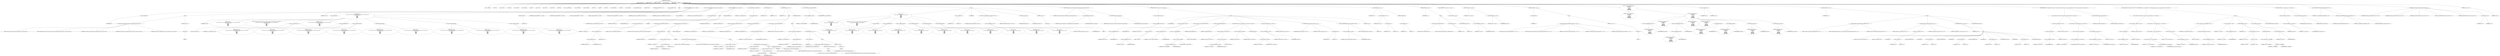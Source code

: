 digraph hostapd_notif_assoc {  
"1000123" [label = "(METHOD,hostapd_notif_assoc)" ]
"1000124" [label = "(PARAM,hostapd_data *hapd)" ]
"1000125" [label = "(PARAM,const u8 *addr)" ]
"1000126" [label = "(PARAM,const u8 *req_ies)" ]
"1000127" [label = "(PARAM,size_t req_ies_len)" ]
"1000128" [label = "(PARAM,int reassoc)" ]
"1000129" [label = "(BLOCK,,)" ]
"1000130" [label = "(LOCAL,v7: unsigned int)" ]
"1000131" [label = "(LOCAL,v11: int)" ]
"1000132" [label = "(LOCAL,v12: const u8 *)" ]
"1000133" [label = "(LOCAL,v13: size_t)" ]
"1000134" [label = "(LOCAL,v14: sta_info *)" ]
"1000135" [label = "(LOCAL,v15: sta_info *)" ]
"1000136" [label = "(LOCAL,v16: int)" ]
"1000137" [label = "(LOCAL,v17: __int64)" ]
"1000138" [label = "(LOCAL,v18: __int64)" ]
"1000139" [label = "(LOCAL,v19: __int64)" ]
"1000140" [label = "(LOCAL,v20: bool)" ]
"1000141" [label = "(LOCAL,v21: wpa_state_machine *)" ]
"1000142" [label = "(LOCAL,v22: unsigned int)" ]
"1000143" [label = "(LOCAL,v23: unsigned int)" ]
"1000144" [label = "(LOCAL,v24: u8 *)" ]
"1000145" [label = "(LOCAL,v26: int)" ]
"1000146" [label = "(LOCAL,v27: u32)" ]
"1000147" [label = "(LOCAL,v28: unsigned int)" ]
"1000148" [label = "(LOCAL,v29: int)" ]
"1000149" [label = "(LOCAL,v30: wpa_event)" ]
"1000150" [label = "(LOCAL,elems: ieee802_11_elems)" ]
"1000151" [label = "(LOCAL,buf: u8 [ 1064 ])" ]
"1000152" [label = "(CONTROL_STRUCTURE,if ( !addr ),if ( !addr ))" ]
"1000153" [label = "(<operator>.logicalNot,!addr)" ]
"1000154" [label = "(IDENTIFIER,addr,!addr)" ]
"1000155" [label = "(BLOCK,,)" ]
"1000156" [label = "(wpa_printf,wpa_printf(2, \"hostapd_notif_assoc: Skip event with no address\", req_ies, req_ies_len, reassoc))" ]
"1000157" [label = "(LITERAL,2,wpa_printf(2, \"hostapd_notif_assoc: Skip event with no address\", req_ies, req_ies_len, reassoc))" ]
"1000158" [label = "(LITERAL,\"hostapd_notif_assoc: Skip event with no address\",wpa_printf(2, \"hostapd_notif_assoc: Skip event with no address\", req_ies, req_ies_len, reassoc))" ]
"1000159" [label = "(IDENTIFIER,req_ies,wpa_printf(2, \"hostapd_notif_assoc: Skip event with no address\", req_ies, req_ies_len, reassoc))" ]
"1000160" [label = "(IDENTIFIER,req_ies_len,wpa_printf(2, \"hostapd_notif_assoc: Skip event with no address\", req_ies, req_ies_len, reassoc))" ]
"1000161" [label = "(IDENTIFIER,reassoc,wpa_printf(2, \"hostapd_notif_assoc: Skip event with no address\", req_ies, req_ies_len, reassoc))" ]
"1000162" [label = "(RETURN,return -1;,return -1;)" ]
"1000163" [label = "(<operator>.minus,-1)" ]
"1000164" [label = "(LITERAL,1,-1)" ]
"1000165" [label = "(<operator>.assignment,v7 = *addr)" ]
"1000166" [label = "(IDENTIFIER,v7,v7 = *addr)" ]
"1000167" [label = "(<operator>.indirection,*addr)" ]
"1000168" [label = "(IDENTIFIER,addr,v7 = *addr)" ]
"1000169" [label = "(BLOCK,,)" ]
"1000170" [label = "(wpa_printf,wpa_printf(\n      2,\n      \"%s: Invalid SA=%02x:%02x:%02x:%02x:%02x:%02x in received indication - ignore this indication silently\",\n      (const char *)_func___14732,\n      v7,\n      addr[1],\n      addr[2],\n      addr[3],\n      addr[4],\n      addr[5]))" ]
"1000171" [label = "(LITERAL,2,wpa_printf(\n      2,\n      \"%s: Invalid SA=%02x:%02x:%02x:%02x:%02x:%02x in received indication - ignore this indication silently\",\n      (const char *)_func___14732,\n      v7,\n      addr[1],\n      addr[2],\n      addr[3],\n      addr[4],\n      addr[5]))" ]
"1000172" [label = "(LITERAL,\"%s: Invalid SA=%02x:%02x:%02x:%02x:%02x:%02x in received indication - ignore this indication silently\",wpa_printf(\n      2,\n      \"%s: Invalid SA=%02x:%02x:%02x:%02x:%02x:%02x in received indication - ignore this indication silently\",\n      (const char *)_func___14732,\n      v7,\n      addr[1],\n      addr[2],\n      addr[3],\n      addr[4],\n      addr[5]))" ]
"1000173" [label = "(<operator>.cast,(const char *)_func___14732)" ]
"1000174" [label = "(UNKNOWN,const char *,const char *)" ]
"1000175" [label = "(IDENTIFIER,_func___14732,(const char *)_func___14732)" ]
"1000176" [label = "(IDENTIFIER,v7,wpa_printf(\n      2,\n      \"%s: Invalid SA=%02x:%02x:%02x:%02x:%02x:%02x in received indication - ignore this indication silently\",\n      (const char *)_func___14732,\n      v7,\n      addr[1],\n      addr[2],\n      addr[3],\n      addr[4],\n      addr[5]))" ]
"1000177" [label = "(<operator>.indirectIndexAccess,addr[1])" ]
"1000178" [label = "(IDENTIFIER,addr,wpa_printf(\n      2,\n      \"%s: Invalid SA=%02x:%02x:%02x:%02x:%02x:%02x in received indication - ignore this indication silently\",\n      (const char *)_func___14732,\n      v7,\n      addr[1],\n      addr[2],\n      addr[3],\n      addr[4],\n      addr[5]))" ]
"1000179" [label = "(LITERAL,1,wpa_printf(\n      2,\n      \"%s: Invalid SA=%02x:%02x:%02x:%02x:%02x:%02x in received indication - ignore this indication silently\",\n      (const char *)_func___14732,\n      v7,\n      addr[1],\n      addr[2],\n      addr[3],\n      addr[4],\n      addr[5]))" ]
"1000180" [label = "(<operator>.indirectIndexAccess,addr[2])" ]
"1000181" [label = "(IDENTIFIER,addr,wpa_printf(\n      2,\n      \"%s: Invalid SA=%02x:%02x:%02x:%02x:%02x:%02x in received indication - ignore this indication silently\",\n      (const char *)_func___14732,\n      v7,\n      addr[1],\n      addr[2],\n      addr[3],\n      addr[4],\n      addr[5]))" ]
"1000182" [label = "(LITERAL,2,wpa_printf(\n      2,\n      \"%s: Invalid SA=%02x:%02x:%02x:%02x:%02x:%02x in received indication - ignore this indication silently\",\n      (const char *)_func___14732,\n      v7,\n      addr[1],\n      addr[2],\n      addr[3],\n      addr[4],\n      addr[5]))" ]
"1000183" [label = "(<operator>.indirectIndexAccess,addr[3])" ]
"1000184" [label = "(IDENTIFIER,addr,wpa_printf(\n      2,\n      \"%s: Invalid SA=%02x:%02x:%02x:%02x:%02x:%02x in received indication - ignore this indication silently\",\n      (const char *)_func___14732,\n      v7,\n      addr[1],\n      addr[2],\n      addr[3],\n      addr[4],\n      addr[5]))" ]
"1000185" [label = "(LITERAL,3,wpa_printf(\n      2,\n      \"%s: Invalid SA=%02x:%02x:%02x:%02x:%02x:%02x in received indication - ignore this indication silently\",\n      (const char *)_func___14732,\n      v7,\n      addr[1],\n      addr[2],\n      addr[3],\n      addr[4],\n      addr[5]))" ]
"1000186" [label = "(<operator>.indirectIndexAccess,addr[4])" ]
"1000187" [label = "(IDENTIFIER,addr,wpa_printf(\n      2,\n      \"%s: Invalid SA=%02x:%02x:%02x:%02x:%02x:%02x in received indication - ignore this indication silently\",\n      (const char *)_func___14732,\n      v7,\n      addr[1],\n      addr[2],\n      addr[3],\n      addr[4],\n      addr[5]))" ]
"1000188" [label = "(LITERAL,4,wpa_printf(\n      2,\n      \"%s: Invalid SA=%02x:%02x:%02x:%02x:%02x:%02x in received indication - ignore this indication silently\",\n      (const char *)_func___14732,\n      v7,\n      addr[1],\n      addr[2],\n      addr[3],\n      addr[4],\n      addr[5]))" ]
"1000189" [label = "(<operator>.indirectIndexAccess,addr[5])" ]
"1000190" [label = "(IDENTIFIER,addr,wpa_printf(\n      2,\n      \"%s: Invalid SA=%02x:%02x:%02x:%02x:%02x:%02x in received indication - ignore this indication silently\",\n      (const char *)_func___14732,\n      v7,\n      addr[1],\n      addr[2],\n      addr[3],\n      addr[4],\n      addr[5]))" ]
"1000191" [label = "(LITERAL,5,wpa_printf(\n      2,\n      \"%s: Invalid SA=%02x:%02x:%02x:%02x:%02x:%02x in received indication - ignore this indication silently\",\n      (const char *)_func___14732,\n      v7,\n      addr[1],\n      addr[2],\n      addr[3],\n      addr[4],\n      addr[5]))" ]
"1000192" [label = "(RETURN,return 0;,return 0;)" ]
"1000193" [label = "(LITERAL,0,return 0;)" ]
"1000194" [label = "(hostapd_logger,hostapd_logger(hapd, addr, 1u, 2, \"associated\"))" ]
"1000195" [label = "(IDENTIFIER,hapd,hostapd_logger(hapd, addr, 1u, 2, \"associated\"))" ]
"1000196" [label = "(IDENTIFIER,addr,hostapd_logger(hapd, addr, 1u, 2, \"associated\"))" ]
"1000197" [label = "(LITERAL,1u,hostapd_logger(hapd, addr, 1u, 2, \"associated\"))" ]
"1000198" [label = "(LITERAL,2,hostapd_logger(hapd, addr, 1u, 2, \"associated\"))" ]
"1000199" [label = "(LITERAL,\"associated\",hostapd_logger(hapd, addr, 1u, 2, \"associated\"))" ]
"1000200" [label = "(ieee802_11_parse_elems,ieee802_11_parse_elems(req_ies, req_ies_len, &elems, 0))" ]
"1000201" [label = "(IDENTIFIER,req_ies,ieee802_11_parse_elems(req_ies, req_ies_len, &elems, 0))" ]
"1000202" [label = "(IDENTIFIER,req_ies_len,ieee802_11_parse_elems(req_ies, req_ies_len, &elems, 0))" ]
"1000203" [label = "(<operator>.addressOf,&elems)" ]
"1000204" [label = "(IDENTIFIER,elems,ieee802_11_parse_elems(req_ies, req_ies_len, &elems, 0))" ]
"1000205" [label = "(LITERAL,0,ieee802_11_parse_elems(req_ies, req_ies_len, &elems, 0))" ]
"1000206" [label = "(CONTROL_STRUCTURE,if ( elems.wps_ie ),if ( elems.wps_ie ))" ]
"1000207" [label = "(<operator>.fieldAccess,elems.wps_ie)" ]
"1000208" [label = "(IDENTIFIER,elems,if ( elems.wps_ie ))" ]
"1000209" [label = "(FIELD_IDENTIFIER,wps_ie,wps_ie)" ]
"1000210" [label = "(BLOCK,,)" ]
"1000211" [label = "(<operator>.assignment,v12 = elems.wps_ie - 2)" ]
"1000212" [label = "(IDENTIFIER,v12,v12 = elems.wps_ie - 2)" ]
"1000213" [label = "(<operator>.subtraction,elems.wps_ie - 2)" ]
"1000214" [label = "(<operator>.fieldAccess,elems.wps_ie)" ]
"1000215" [label = "(IDENTIFIER,elems,elems.wps_ie - 2)" ]
"1000216" [label = "(FIELD_IDENTIFIER,wps_ie,wps_ie)" ]
"1000217" [label = "(LITERAL,2,elems.wps_ie - 2)" ]
"1000218" [label = "(IDENTIFIER,L,)" ]
"1000219" [label = "(wpa_printf,wpa_printf(2, \"STA included WPS IE in (Re)AssocReq\"))" ]
"1000220" [label = "(LITERAL,2,wpa_printf(2, \"STA included WPS IE in (Re)AssocReq\"))" ]
"1000221" [label = "(LITERAL,\"STA included WPS IE in (Re)AssocReq\",wpa_printf(2, \"STA included WPS IE in (Re)AssocReq\"))" ]
"1000222" [label = "(CONTROL_STRUCTURE,else,else)" ]
"1000223" [label = "(CONTROL_STRUCTURE,if ( elems.rsn_ie ),if ( elems.rsn_ie ))" ]
"1000224" [label = "(<operator>.fieldAccess,elems.rsn_ie)" ]
"1000225" [label = "(IDENTIFIER,elems,if ( elems.rsn_ie ))" ]
"1000226" [label = "(FIELD_IDENTIFIER,rsn_ie,rsn_ie)" ]
"1000227" [label = "(BLOCK,,)" ]
"1000228" [label = "(<operator>.assignment,v12 = elems.rsn_ie - 2)" ]
"1000229" [label = "(IDENTIFIER,v12,v12 = elems.rsn_ie - 2)" ]
"1000230" [label = "(<operator>.subtraction,elems.rsn_ie - 2)" ]
"1000231" [label = "(<operator>.fieldAccess,elems.rsn_ie)" ]
"1000232" [label = "(IDENTIFIER,elems,elems.rsn_ie - 2)" ]
"1000233" [label = "(FIELD_IDENTIFIER,rsn_ie,rsn_ie)" ]
"1000234" [label = "(LITERAL,2,elems.rsn_ie - 2)" ]
"1000235" [label = "(IDENTIFIER,L,)" ]
"1000236" [label = "(wpa_printf,wpa_printf(2, \"STA included RSN IE in (Re)AssocReq\"))" ]
"1000237" [label = "(LITERAL,2,wpa_printf(2, \"STA included RSN IE in (Re)AssocReq\"))" ]
"1000238" [label = "(LITERAL,\"STA included RSN IE in (Re)AssocReq\",wpa_printf(2, \"STA included RSN IE in (Re)AssocReq\"))" ]
"1000239" [label = "(CONTROL_STRUCTURE,else,else)" ]
"1000240" [label = "(BLOCK,,)" ]
"1000241" [label = "(<operator>.assignment,v12 = elems.wpa_ie)" ]
"1000242" [label = "(IDENTIFIER,v12,v12 = elems.wpa_ie)" ]
"1000243" [label = "(<operator>.fieldAccess,elems.wpa_ie)" ]
"1000244" [label = "(IDENTIFIER,elems,v12 = elems.wpa_ie)" ]
"1000245" [label = "(FIELD_IDENTIFIER,wpa_ie,wpa_ie)" ]
"1000246" [label = "(CONTROL_STRUCTURE,if ( elems.wpa_ie ),if ( elems.wpa_ie ))" ]
"1000247" [label = "(<operator>.fieldAccess,elems.wpa_ie)" ]
"1000248" [label = "(IDENTIFIER,elems,if ( elems.wpa_ie ))" ]
"1000249" [label = "(FIELD_IDENTIFIER,wpa_ie,wpa_ie)" ]
"1000250" [label = "(BLOCK,,)" ]
"1000251" [label = "(<operator>.assignment,v12 = elems.wpa_ie - 2)" ]
"1000252" [label = "(IDENTIFIER,v12,v12 = elems.wpa_ie - 2)" ]
"1000253" [label = "(<operator>.subtraction,elems.wpa_ie - 2)" ]
"1000254" [label = "(<operator>.fieldAccess,elems.wpa_ie)" ]
"1000255" [label = "(IDENTIFIER,elems,elems.wpa_ie - 2)" ]
"1000256" [label = "(FIELD_IDENTIFIER,wpa_ie,wpa_ie)" ]
"1000257" [label = "(LITERAL,2,elems.wpa_ie - 2)" ]
"1000258" [label = "(IDENTIFIER,L,)" ]
"1000259" [label = "(wpa_printf,wpa_printf(2, \"STA included WPA IE in (Re)AssocReq\"))" ]
"1000260" [label = "(LITERAL,2,wpa_printf(2, \"STA included WPA IE in (Re)AssocReq\"))" ]
"1000261" [label = "(LITERAL,\"STA included WPA IE in (Re)AssocReq\",wpa_printf(2, \"STA included WPA IE in (Re)AssocReq\"))" ]
"1000262" [label = "(CONTROL_STRUCTURE,else,else)" ]
"1000263" [label = "(BLOCK,,)" ]
"1000264" [label = "(IDENTIFIER,L,)" ]
"1000265" [label = "(wpa_printf,wpa_printf(2, \"STA did not include WPS/RSN/WPA IE in (Re)AssocReq\"))" ]
"1000266" [label = "(LITERAL,2,wpa_printf(2, \"STA did not include WPS/RSN/WPA IE in (Re)AssocReq\"))" ]
"1000267" [label = "(LITERAL,\"STA did not include WPS/RSN/WPA IE in (Re)AssocReq\",wpa_printf(2, \"STA did not include WPS/RSN/WPA IE in (Re)AssocReq\"))" ]
"1000268" [label = "(<operator>.assignment,v14 = ap_get_sta(hapd, addr))" ]
"1000269" [label = "(IDENTIFIER,v14,v14 = ap_get_sta(hapd, addr))" ]
"1000270" [label = "(ap_get_sta,ap_get_sta(hapd, addr))" ]
"1000271" [label = "(IDENTIFIER,hapd,ap_get_sta(hapd, addr))" ]
"1000272" [label = "(IDENTIFIER,addr,ap_get_sta(hapd, addr))" ]
"1000273" [label = "(<operator>.assignment,v15 = v14)" ]
"1000274" [label = "(IDENTIFIER,v15,v15 = v14)" ]
"1000275" [label = "(IDENTIFIER,v14,v15 = v14)" ]
"1000276" [label = "(CONTROL_STRUCTURE,if ( v14 ),if ( v14 ))" ]
"1000277" [label = "(IDENTIFIER,v14,if ( v14 ))" ]
"1000278" [label = "(BLOCK,,)" ]
"1000279" [label = "(ap_sta_no_session_timeout,ap_sta_no_session_timeout(hapd, v14))" ]
"1000280" [label = "(IDENTIFIER,hapd,ap_sta_no_session_timeout(hapd, v14))" ]
"1000281" [label = "(IDENTIFIER,v14,ap_sta_no_session_timeout(hapd, v14))" ]
"1000282" [label = "(accounting_sta_stop,accounting_sta_stop(hapd, v15))" ]
"1000283" [label = "(IDENTIFIER,hapd,accounting_sta_stop(hapd, v15))" ]
"1000284" [label = "(IDENTIFIER,v15,accounting_sta_stop(hapd, v15))" ]
"1000285" [label = "(<operator>.assignment,v15->timeout_next = STA_NULLFUNC)" ]
"1000286" [label = "(<operator>.indirectFieldAccess,v15->timeout_next)" ]
"1000287" [label = "(IDENTIFIER,v15,v15->timeout_next = STA_NULLFUNC)" ]
"1000288" [label = "(FIELD_IDENTIFIER,timeout_next,timeout_next)" ]
"1000289" [label = "(IDENTIFIER,STA_NULLFUNC,v15->timeout_next = STA_NULLFUNC)" ]
"1000290" [label = "(CONTROL_STRUCTURE,else,else)" ]
"1000291" [label = "(BLOCK,,)" ]
"1000292" [label = "(<operator>.assignment,v15 = ap_sta_add(hapd, addr))" ]
"1000293" [label = "(IDENTIFIER,v15,v15 = ap_sta_add(hapd, addr))" ]
"1000294" [label = "(ap_sta_add,ap_sta_add(hapd, addr))" ]
"1000295" [label = "(IDENTIFIER,hapd,ap_sta_add(hapd, addr))" ]
"1000296" [label = "(IDENTIFIER,addr,ap_sta_add(hapd, addr))" ]
"1000297" [label = "(CONTROL_STRUCTURE,if ( !v15 ),if ( !v15 ))" ]
"1000298" [label = "(<operator>.logicalNot,!v15)" ]
"1000299" [label = "(IDENTIFIER,v15,!v15)" ]
"1000300" [label = "(BLOCK,,)" ]
"1000301" [label = "(hostapd_drv_sta_disassoc,hostapd_drv_sta_disassoc(hapd, addr, 5))" ]
"1000302" [label = "(IDENTIFIER,hapd,hostapd_drv_sta_disassoc(hapd, addr, 5))" ]
"1000303" [label = "(IDENTIFIER,addr,hostapd_drv_sta_disassoc(hapd, addr, 5))" ]
"1000304" [label = "(LITERAL,5,hostapd_drv_sta_disassoc(hapd, addr, 5))" ]
"1000305" [label = "(RETURN,return -1;,return -1;)" ]
"1000306" [label = "(<operator>.minus,-1)" ]
"1000307" [label = "(LITERAL,1,-1)" ]
"1000308" [label = "(<operators>.assignmentAnd,v15->flags &= 0xFFFECFFF)" ]
"1000309" [label = "(<operator>.indirectFieldAccess,v15->flags)" ]
"1000310" [label = "(IDENTIFIER,v15,v15->flags &= 0xFFFECFFF)" ]
"1000311" [label = "(FIELD_IDENTIFIER,flags,flags)" ]
"1000312" [label = "(LITERAL,0xFFFECFFF,v15->flags &= 0xFFFECFFF)" ]
"1000313" [label = "(BLOCK,,)" ]
"1000314" [label = "(wpa_printf,wpa_printf(\n      3,\n      \"STA %02x:%02x:%02x:%02x:%02x:%02x not allowed to connect\",\n      *addr,\n      addr[1],\n      addr[2],\n      addr[3],\n      addr[4],\n      addr[5]))" ]
"1000315" [label = "(LITERAL,3,wpa_printf(\n      3,\n      \"STA %02x:%02x:%02x:%02x:%02x:%02x not allowed to connect\",\n      *addr,\n      addr[1],\n      addr[2],\n      addr[3],\n      addr[4],\n      addr[5]))" ]
"1000316" [label = "(LITERAL,\"STA %02x:%02x:%02x:%02x:%02x:%02x not allowed to connect\",wpa_printf(\n      3,\n      \"STA %02x:%02x:%02x:%02x:%02x:%02x not allowed to connect\",\n      *addr,\n      addr[1],\n      addr[2],\n      addr[3],\n      addr[4],\n      addr[5]))" ]
"1000317" [label = "(<operator>.indirection,*addr)" ]
"1000318" [label = "(IDENTIFIER,addr,wpa_printf(\n      3,\n      \"STA %02x:%02x:%02x:%02x:%02x:%02x not allowed to connect\",\n      *addr,\n      addr[1],\n      addr[2],\n      addr[3],\n      addr[4],\n      addr[5]))" ]
"1000319" [label = "(<operator>.indirectIndexAccess,addr[1])" ]
"1000320" [label = "(IDENTIFIER,addr,wpa_printf(\n      3,\n      \"STA %02x:%02x:%02x:%02x:%02x:%02x not allowed to connect\",\n      *addr,\n      addr[1],\n      addr[2],\n      addr[3],\n      addr[4],\n      addr[5]))" ]
"1000321" [label = "(LITERAL,1,wpa_printf(\n      3,\n      \"STA %02x:%02x:%02x:%02x:%02x:%02x not allowed to connect\",\n      *addr,\n      addr[1],\n      addr[2],\n      addr[3],\n      addr[4],\n      addr[5]))" ]
"1000322" [label = "(<operator>.indirectIndexAccess,addr[2])" ]
"1000323" [label = "(IDENTIFIER,addr,wpa_printf(\n      3,\n      \"STA %02x:%02x:%02x:%02x:%02x:%02x not allowed to connect\",\n      *addr,\n      addr[1],\n      addr[2],\n      addr[3],\n      addr[4],\n      addr[5]))" ]
"1000324" [label = "(LITERAL,2,wpa_printf(\n      3,\n      \"STA %02x:%02x:%02x:%02x:%02x:%02x not allowed to connect\",\n      *addr,\n      addr[1],\n      addr[2],\n      addr[3],\n      addr[4],\n      addr[5]))" ]
"1000325" [label = "(<operator>.indirectIndexAccess,addr[3])" ]
"1000326" [label = "(IDENTIFIER,addr,wpa_printf(\n      3,\n      \"STA %02x:%02x:%02x:%02x:%02x:%02x not allowed to connect\",\n      *addr,\n      addr[1],\n      addr[2],\n      addr[3],\n      addr[4],\n      addr[5]))" ]
"1000327" [label = "(LITERAL,3,wpa_printf(\n      3,\n      \"STA %02x:%02x:%02x:%02x:%02x:%02x not allowed to connect\",\n      *addr,\n      addr[1],\n      addr[2],\n      addr[3],\n      addr[4],\n      addr[5]))" ]
"1000328" [label = "(<operator>.indirectIndexAccess,addr[4])" ]
"1000329" [label = "(IDENTIFIER,addr,wpa_printf(\n      3,\n      \"STA %02x:%02x:%02x:%02x:%02x:%02x not allowed to connect\",\n      *addr,\n      addr[1],\n      addr[2],\n      addr[3],\n      addr[4],\n      addr[5]))" ]
"1000330" [label = "(LITERAL,4,wpa_printf(\n      3,\n      \"STA %02x:%02x:%02x:%02x:%02x:%02x not allowed to connect\",\n      *addr,\n      addr[1],\n      addr[2],\n      addr[3],\n      addr[4],\n      addr[5]))" ]
"1000331" [label = "(<operator>.indirectIndexAccess,addr[5])" ]
"1000332" [label = "(IDENTIFIER,addr,wpa_printf(\n      3,\n      \"STA %02x:%02x:%02x:%02x:%02x:%02x not allowed to connect\",\n      *addr,\n      addr[1],\n      addr[2],\n      addr[3],\n      addr[4],\n      addr[5]))" ]
"1000333" [label = "(LITERAL,5,wpa_printf(\n      3,\n      \"STA %02x:%02x:%02x:%02x:%02x:%02x not allowed to connect\",\n      *addr,\n      addr[1],\n      addr[2],\n      addr[3],\n      addr[4],\n      addr[5]))" ]
"1000334" [label = "(<operator>.assignment,v16 = 1)" ]
"1000335" [label = "(IDENTIFIER,v16,v16 = 1)" ]
"1000336" [label = "(LITERAL,1,v16 = 1)" ]
"1000337" [label = "(JUMP_TARGET,fail)" ]
"1000338" [label = "(hostapd_drv_sta_disassoc,hostapd_drv_sta_disassoc(hapd, v15->addr, v16))" ]
"1000339" [label = "(IDENTIFIER,hapd,hostapd_drv_sta_disassoc(hapd, v15->addr, v16))" ]
"1000340" [label = "(<operator>.indirectFieldAccess,v15->addr)" ]
"1000341" [label = "(IDENTIFIER,v15,hostapd_drv_sta_disassoc(hapd, v15->addr, v16))" ]
"1000342" [label = "(FIELD_IDENTIFIER,addr,addr)" ]
"1000343" [label = "(IDENTIFIER,v16,hostapd_drv_sta_disassoc(hapd, v15->addr, v16))" ]
"1000344" [label = "(ap_free_sta,ap_free_sta(hapd, v15))" ]
"1000345" [label = "(IDENTIFIER,hapd,ap_free_sta(hapd, v15))" ]
"1000346" [label = "(IDENTIFIER,v15,ap_free_sta(hapd, v15))" ]
"1000347" [label = "(RETURN,return -1;,return -1;)" ]
"1000348" [label = "(<operator>.minus,-1)" ]
"1000349" [label = "(LITERAL,1,-1)" ]
"1000350" [label = "(ap_copy_sta_supp_op_classes,ap_copy_sta_supp_op_classes(v15, elems.supp_op_classes, elems.supp_op_classes_len))" ]
"1000351" [label = "(IDENTIFIER,v15,ap_copy_sta_supp_op_classes(v15, elems.supp_op_classes, elems.supp_op_classes_len))" ]
"1000352" [label = "(<operator>.fieldAccess,elems.supp_op_classes)" ]
"1000353" [label = "(IDENTIFIER,elems,ap_copy_sta_supp_op_classes(v15, elems.supp_op_classes, elems.supp_op_classes_len))" ]
"1000354" [label = "(FIELD_IDENTIFIER,supp_op_classes,supp_op_classes)" ]
"1000355" [label = "(<operator>.fieldAccess,elems.supp_op_classes_len)" ]
"1000356" [label = "(IDENTIFIER,elems,ap_copy_sta_supp_op_classes(v15, elems.supp_op_classes, elems.supp_op_classes_len))" ]
"1000357" [label = "(FIELD_IDENTIFIER,supp_op_classes_len,supp_op_classes_len)" ]
"1000358" [label = "(CONTROL_STRUCTURE,if ( !hapd->conf->wpa ),if ( !hapd->conf->wpa ))" ]
"1000359" [label = "(<operator>.logicalNot,!hapd->conf->wpa)" ]
"1000360" [label = "(<operator>.indirectFieldAccess,hapd->conf->wpa)" ]
"1000361" [label = "(<operator>.indirectFieldAccess,hapd->conf)" ]
"1000362" [label = "(IDENTIFIER,hapd,!hapd->conf->wpa)" ]
"1000363" [label = "(FIELD_IDENTIFIER,conf,conf)" ]
"1000364" [label = "(FIELD_IDENTIFIER,wpa,wpa)" ]
"1000365" [label = "(BLOCK,,)" ]
"1000366" [label = "(JUMP_TARGET,LABEL_57)" ]
"1000367" [label = "(<operator>.assignment,v29 = v15->flags & 2)" ]
"1000368" [label = "(IDENTIFIER,v29,v29 = v15->flags & 2)" ]
"1000369" [label = "(<operator>.and,v15->flags & 2)" ]
"1000370" [label = "(<operator>.indirectFieldAccess,v15->flags)" ]
"1000371" [label = "(IDENTIFIER,v15,v15->flags & 2)" ]
"1000372" [label = "(FIELD_IDENTIFIER,flags,flags)" ]
"1000373" [label = "(LITERAL,2,v15->flags & 2)" ]
"1000374" [label = "(<operator>.assignment,v15->flags = v15->flags & 0xFFF7FFFF | 3)" ]
"1000375" [label = "(<operator>.indirectFieldAccess,v15->flags)" ]
"1000376" [label = "(IDENTIFIER,v15,v15->flags = v15->flags & 0xFFF7FFFF | 3)" ]
"1000377" [label = "(FIELD_IDENTIFIER,flags,flags)" ]
"1000378" [label = "(<operator>.or,v15->flags & 0xFFF7FFFF | 3)" ]
"1000379" [label = "(<operator>.and,v15->flags & 0xFFF7FFFF)" ]
"1000380" [label = "(<operator>.indirectFieldAccess,v15->flags)" ]
"1000381" [label = "(IDENTIFIER,v15,v15->flags & 0xFFF7FFFF)" ]
"1000382" [label = "(FIELD_IDENTIFIER,flags,flags)" ]
"1000383" [label = "(LITERAL,0xFFF7FFFF,v15->flags & 0xFFF7FFFF)" ]
"1000384" [label = "(LITERAL,3,v15->flags & 0xFFF7FFFF | 3)" ]
"1000385" [label = "(hostapd_set_sta_flags,hostapd_set_sta_flags(hapd, v15))" ]
"1000386" [label = "(IDENTIFIER,hapd,hostapd_set_sta_flags(hapd, v15))" ]
"1000387" [label = "(IDENTIFIER,v15,hostapd_set_sta_flags(hapd, v15))" ]
"1000388" [label = "(CONTROL_STRUCTURE,if ( reassoc && v15->auth_alg == 2 ),if ( reassoc && v15->auth_alg == 2 ))" ]
"1000389" [label = "(<operator>.logicalAnd,reassoc && v15->auth_alg == 2)" ]
"1000390" [label = "(IDENTIFIER,reassoc,reassoc && v15->auth_alg == 2)" ]
"1000391" [label = "(<operator>.equals,v15->auth_alg == 2)" ]
"1000392" [label = "(<operator>.indirectFieldAccess,v15->auth_alg)" ]
"1000393" [label = "(IDENTIFIER,v15,v15->auth_alg == 2)" ]
"1000394" [label = "(FIELD_IDENTIFIER,auth_alg,auth_alg)" ]
"1000395" [label = "(LITERAL,2,v15->auth_alg == 2)" ]
"1000396" [label = "(<operator>.assignment,v30 = WPA_ASSOC_FT)" ]
"1000397" [label = "(IDENTIFIER,v30,v30 = WPA_ASSOC_FT)" ]
"1000398" [label = "(IDENTIFIER,WPA_ASSOC_FT,v30 = WPA_ASSOC_FT)" ]
"1000399" [label = "(CONTROL_STRUCTURE,else,else)" ]
"1000400" [label = "(<operator>.assignment,v30 = WPA_ASSOC)" ]
"1000401" [label = "(IDENTIFIER,v30,v30 = WPA_ASSOC)" ]
"1000402" [label = "(IDENTIFIER,WPA_ASSOC,v30 = WPA_ASSOC)" ]
"1000403" [label = "(wpa_auth_sm_event,wpa_auth_sm_event(v15->wpa_sm, v30))" ]
"1000404" [label = "(<operator>.indirectFieldAccess,v15->wpa_sm)" ]
"1000405" [label = "(IDENTIFIER,v15,wpa_auth_sm_event(v15->wpa_sm, v30))" ]
"1000406" [label = "(FIELD_IDENTIFIER,wpa_sm,wpa_sm)" ]
"1000407" [label = "(IDENTIFIER,v30,wpa_auth_sm_event(v15->wpa_sm, v30))" ]
"1000408" [label = "(hostapd_new_assoc_sta,hostapd_new_assoc_sta(hapd, v15, v29 != 0))" ]
"1000409" [label = "(IDENTIFIER,hapd,hostapd_new_assoc_sta(hapd, v15, v29 != 0))" ]
"1000410" [label = "(IDENTIFIER,v15,hostapd_new_assoc_sta(hapd, v15, v29 != 0))" ]
"1000411" [label = "(<operator>.notEquals,v29 != 0)" ]
"1000412" [label = "(IDENTIFIER,v29,v29 != 0)" ]
"1000413" [label = "(LITERAL,0,v29 != 0)" ]
"1000414" [label = "(ieee802_1x_notify_port_enabled,ieee802_1x_notify_port_enabled(v15->eapol_sm, 1))" ]
"1000415" [label = "(<operator>.indirectFieldAccess,v15->eapol_sm)" ]
"1000416" [label = "(IDENTIFIER,v15,ieee802_1x_notify_port_enabled(v15->eapol_sm, 1))" ]
"1000417" [label = "(FIELD_IDENTIFIER,eapol_sm,eapol_sm)" ]
"1000418" [label = "(LITERAL,1,ieee802_1x_notify_port_enabled(v15->eapol_sm, 1))" ]
"1000419" [label = "(RETURN,return 0;,return 0;)" ]
"1000420" [label = "(LITERAL,0,return 0;)" ]
"1000421" [label = "(CONTROL_STRUCTURE,if ( v12 ),if ( v12 ))" ]
"1000422" [label = "(IDENTIFIER,v12,if ( v12 ))" ]
"1000423" [label = "(<operator>.assignment,v20 = v13 == 0)" ]
"1000424" [label = "(IDENTIFIER,v20,v20 = v13 == 0)" ]
"1000425" [label = "(<operator>.equals,v13 == 0)" ]
"1000426" [label = "(IDENTIFIER,v13,v13 == 0)" ]
"1000427" [label = "(LITERAL,0,v13 == 0)" ]
"1000428" [label = "(CONTROL_STRUCTURE,else,else)" ]
"1000429" [label = "(<operator>.assignment,v20 = 1)" ]
"1000430" [label = "(IDENTIFIER,v20,v20 = 1)" ]
"1000431" [label = "(LITERAL,1,v20 = 1)" ]
"1000432" [label = "(CONTROL_STRUCTURE,if ( v20 ),if ( v20 ))" ]
"1000433" [label = "(IDENTIFIER,v20,if ( v20 ))" ]
"1000434" [label = "(BLOCK,,)" ]
"1000435" [label = "(wpa_printf,wpa_printf(2, \"No WPA/RSN IE from STA\"))" ]
"1000436" [label = "(LITERAL,2,wpa_printf(2, \"No WPA/RSN IE from STA\"))" ]
"1000437" [label = "(LITERAL,\"No WPA/RSN IE from STA\",wpa_printf(2, \"No WPA/RSN IE from STA\"))" ]
"1000438" [label = "(<operator>.assignment,v16 = 13)" ]
"1000439" [label = "(IDENTIFIER,v16,v16 = 13)" ]
"1000440" [label = "(LITERAL,13,v16 = 13)" ]
"1000441" [label = "(CONTROL_STRUCTURE,goto fail;,goto fail;)" ]
"1000442" [label = "(CONTROL_STRUCTURE,if ( !v15->wpa_sm ),if ( !v15->wpa_sm ))" ]
"1000443" [label = "(<operator>.logicalNot,!v15->wpa_sm)" ]
"1000444" [label = "(<operator>.indirectFieldAccess,v15->wpa_sm)" ]
"1000445" [label = "(IDENTIFIER,v15,!v15->wpa_sm)" ]
"1000446" [label = "(FIELD_IDENTIFIER,wpa_sm,wpa_sm)" ]
"1000447" [label = "(<operator>.assignment,v21 = v15->wpa_sm)" ]
"1000448" [label = "(IDENTIFIER,v21,v21 = v15->wpa_sm)" ]
"1000449" [label = "(<operator>.indirectFieldAccess,v15->wpa_sm)" ]
"1000450" [label = "(IDENTIFIER,v15,v21 = v15->wpa_sm)" ]
"1000451" [label = "(FIELD_IDENTIFIER,wpa_sm,wpa_sm)" ]
"1000452" [label = "(CONTROL_STRUCTURE,if ( !v21 ),if ( !v21 ))" ]
"1000453" [label = "(<operator>.logicalNot,!v21)" ]
"1000454" [label = "(IDENTIFIER,v21,!v21)" ]
"1000455" [label = "(BLOCK,,)" ]
"1000456" [label = "(wpa_printf,wpa_printf(5, \"Failed to initialize WPA state machine\", v17, v18, v19))" ]
"1000457" [label = "(LITERAL,5,wpa_printf(5, \"Failed to initialize WPA state machine\", v17, v18, v19))" ]
"1000458" [label = "(LITERAL,\"Failed to initialize WPA state machine\",wpa_printf(5, \"Failed to initialize WPA state machine\", v17, v18, v19))" ]
"1000459" [label = "(IDENTIFIER,v17,wpa_printf(5, \"Failed to initialize WPA state machine\", v17, v18, v19))" ]
"1000460" [label = "(IDENTIFIER,v18,wpa_printf(5, \"Failed to initialize WPA state machine\", v17, v18, v19))" ]
"1000461" [label = "(IDENTIFIER,v19,wpa_printf(5, \"Failed to initialize WPA state machine\", v17, v18, v19))" ]
"1000462" [label = "(RETURN,return -1;,return -1;)" ]
"1000463" [label = "(<operator>.minus,-1)" ]
"1000464" [label = "(LITERAL,1,-1)" ]
"1000465" [label = "(<operator>.assignment,v22 = wpa_validate_wpa_ie(\n          hapd->wpa_auth,\n          v21,\n          hapd->iface->freq,\n          v12,\n          v13,\n          elems.mdie,\n          elems.mdie_len,\n          elems.owe_dh,\n          elems.owe_dh_len))" ]
"1000466" [label = "(IDENTIFIER,v22,v22 = wpa_validate_wpa_ie(\n          hapd->wpa_auth,\n          v21,\n          hapd->iface->freq,\n          v12,\n          v13,\n          elems.mdie,\n          elems.mdie_len,\n          elems.owe_dh,\n          elems.owe_dh_len))" ]
"1000467" [label = "(wpa_validate_wpa_ie,wpa_validate_wpa_ie(\n          hapd->wpa_auth,\n          v21,\n          hapd->iface->freq,\n          v12,\n          v13,\n          elems.mdie,\n          elems.mdie_len,\n          elems.owe_dh,\n          elems.owe_dh_len))" ]
"1000468" [label = "(<operator>.indirectFieldAccess,hapd->wpa_auth)" ]
"1000469" [label = "(IDENTIFIER,hapd,wpa_validate_wpa_ie(\n          hapd->wpa_auth,\n          v21,\n          hapd->iface->freq,\n          v12,\n          v13,\n          elems.mdie,\n          elems.mdie_len,\n          elems.owe_dh,\n          elems.owe_dh_len))" ]
"1000470" [label = "(FIELD_IDENTIFIER,wpa_auth,wpa_auth)" ]
"1000471" [label = "(IDENTIFIER,v21,wpa_validate_wpa_ie(\n          hapd->wpa_auth,\n          v21,\n          hapd->iface->freq,\n          v12,\n          v13,\n          elems.mdie,\n          elems.mdie_len,\n          elems.owe_dh,\n          elems.owe_dh_len))" ]
"1000472" [label = "(<operator>.indirectFieldAccess,hapd->iface->freq)" ]
"1000473" [label = "(<operator>.indirectFieldAccess,hapd->iface)" ]
"1000474" [label = "(IDENTIFIER,hapd,wpa_validate_wpa_ie(\n          hapd->wpa_auth,\n          v21,\n          hapd->iface->freq,\n          v12,\n          v13,\n          elems.mdie,\n          elems.mdie_len,\n          elems.owe_dh,\n          elems.owe_dh_len))" ]
"1000475" [label = "(FIELD_IDENTIFIER,iface,iface)" ]
"1000476" [label = "(FIELD_IDENTIFIER,freq,freq)" ]
"1000477" [label = "(IDENTIFIER,v12,wpa_validate_wpa_ie(\n          hapd->wpa_auth,\n          v21,\n          hapd->iface->freq,\n          v12,\n          v13,\n          elems.mdie,\n          elems.mdie_len,\n          elems.owe_dh,\n          elems.owe_dh_len))" ]
"1000478" [label = "(IDENTIFIER,v13,wpa_validate_wpa_ie(\n          hapd->wpa_auth,\n          v21,\n          hapd->iface->freq,\n          v12,\n          v13,\n          elems.mdie,\n          elems.mdie_len,\n          elems.owe_dh,\n          elems.owe_dh_len))" ]
"1000479" [label = "(<operator>.fieldAccess,elems.mdie)" ]
"1000480" [label = "(IDENTIFIER,elems,wpa_validate_wpa_ie(\n          hapd->wpa_auth,\n          v21,\n          hapd->iface->freq,\n          v12,\n          v13,\n          elems.mdie,\n          elems.mdie_len,\n          elems.owe_dh,\n          elems.owe_dh_len))" ]
"1000481" [label = "(FIELD_IDENTIFIER,mdie,mdie)" ]
"1000482" [label = "(<operator>.fieldAccess,elems.mdie_len)" ]
"1000483" [label = "(IDENTIFIER,elems,wpa_validate_wpa_ie(\n          hapd->wpa_auth,\n          v21,\n          hapd->iface->freq,\n          v12,\n          v13,\n          elems.mdie,\n          elems.mdie_len,\n          elems.owe_dh,\n          elems.owe_dh_len))" ]
"1000484" [label = "(FIELD_IDENTIFIER,mdie_len,mdie_len)" ]
"1000485" [label = "(<operator>.fieldAccess,elems.owe_dh)" ]
"1000486" [label = "(IDENTIFIER,elems,wpa_validate_wpa_ie(\n          hapd->wpa_auth,\n          v21,\n          hapd->iface->freq,\n          v12,\n          v13,\n          elems.mdie,\n          elems.mdie_len,\n          elems.owe_dh,\n          elems.owe_dh_len))" ]
"1000487" [label = "(FIELD_IDENTIFIER,owe_dh,owe_dh)" ]
"1000488" [label = "(<operator>.fieldAccess,elems.owe_dh_len)" ]
"1000489" [label = "(IDENTIFIER,elems,wpa_validate_wpa_ie(\n          hapd->wpa_auth,\n          v21,\n          hapd->iface->freq,\n          v12,\n          v13,\n          elems.mdie,\n          elems.mdie_len,\n          elems.owe_dh,\n          elems.owe_dh_len))" ]
"1000490" [label = "(FIELD_IDENTIFIER,owe_dh_len,owe_dh_len)" ]
"1000491" [label = "(<operator>.assignment,v23 = v22)" ]
"1000492" [label = "(IDENTIFIER,v23,v23 = v22)" ]
"1000493" [label = "(IDENTIFIER,v22,v23 = v22)" ]
"1000494" [label = "(CONTROL_STRUCTURE,if ( v22 ),if ( v22 ))" ]
"1000495" [label = "(IDENTIFIER,v22,if ( v22 ))" ]
"1000496" [label = "(BLOCK,,)" ]
"1000497" [label = "(wpa_printf,wpa_printf(2, \"WPA/RSN information element rejected? (res %u)\", v22))" ]
"1000498" [label = "(LITERAL,2,wpa_printf(2, \"WPA/RSN information element rejected? (res %u)\", v22))" ]
"1000499" [label = "(LITERAL,\"WPA/RSN information element rejected? (res %u)\",wpa_printf(2, \"WPA/RSN information element rejected? (res %u)\", v22))" ]
"1000500" [label = "(IDENTIFIER,v22,wpa_printf(2, \"WPA/RSN information element rejected? (res %u)\", v22))" ]
"1000501" [label = "(wpa_hexdump,wpa_hexdump(2, (const unsigned __int8 *)\"IE\", v12, v13))" ]
"1000502" [label = "(LITERAL,2,wpa_hexdump(2, (const unsigned __int8 *)\"IE\", v12, v13))" ]
"1000503" [label = "(<operator>.cast,(const unsigned __int8 *)\"IE\")" ]
"1000504" [label = "(UNKNOWN,const unsigned __int8 *,const unsigned __int8 *)" ]
"1000505" [label = "(LITERAL,\"IE\",(const unsigned __int8 *)\"IE\")" ]
"1000506" [label = "(IDENTIFIER,v12,wpa_hexdump(2, (const unsigned __int8 *)\"IE\", v12, v13))" ]
"1000507" [label = "(IDENTIFIER,v13,wpa_hexdump(2, (const unsigned __int8 *)\"IE\", v12, v13))" ]
"1000508" [label = "(CONTROL_STRUCTURE,switch ( v23 ),switch ( v23 ))" ]
"1000509" [label = "(IDENTIFIER,v23,switch ( v23 ))" ]
"1000510" [label = "(BLOCK,,)" ]
"1000511" [label = "(JUMP_TARGET,case 2u)" ]
"1000512" [label = "(<operator>.assignment,v16 = 18)" ]
"1000513" [label = "(IDENTIFIER,v16,v16 = 18)" ]
"1000514" [label = "(LITERAL,18,v16 = 18)" ]
"1000515" [label = "(CONTROL_STRUCTURE,break;,break;)" ]
"1000516" [label = "(JUMP_TARGET,case 3u)" ]
"1000517" [label = "(<operator>.assignment,v16 = 19)" ]
"1000518" [label = "(IDENTIFIER,v16,v16 = 19)" ]
"1000519" [label = "(LITERAL,19,v16 = 19)" ]
"1000520" [label = "(CONTROL_STRUCTURE,break;,break;)" ]
"1000521" [label = "(JUMP_TARGET,case 4u)" ]
"1000522" [label = "(<operator>.assignment,v16 = 20)" ]
"1000523" [label = "(IDENTIFIER,v16,v16 = 20)" ]
"1000524" [label = "(LITERAL,20,v16 = 20)" ]
"1000525" [label = "(CONTROL_STRUCTURE,break;,break;)" ]
"1000526" [label = "(JUMP_TARGET,case 8u)" ]
"1000527" [label = "(<operator>.assignment,v16 = 24)" ]
"1000528" [label = "(IDENTIFIER,v16,v16 = 24)" ]
"1000529" [label = "(LITERAL,24,v16 = 24)" ]
"1000530" [label = "(CONTROL_STRUCTURE,break;,break;)" ]
"1000531" [label = "(JUMP_TARGET,default)" ]
"1000532" [label = "(<operator>.assignment,v16 = 13)" ]
"1000533" [label = "(IDENTIFIER,v16,v16 = 13)" ]
"1000534" [label = "(LITERAL,13,v16 = 13)" ]
"1000535" [label = "(CONTROL_STRUCTURE,break;,break;)" ]
"1000536" [label = "(CONTROL_STRUCTURE,goto fail;,goto fail;)" ]
"1000537" [label = "(CONTROL_STRUCTURE,if ( (v15->flags & 0x402) == 1026 && !v15->sa_query_timed_out && v15->sa_query_count > 0 ),if ( (v15->flags & 0x402) == 1026 && !v15->sa_query_timed_out && v15->sa_query_count > 0 ))" ]
"1000538" [label = "(<operator>.logicalAnd,(v15->flags & 0x402) == 1026 && !v15->sa_query_timed_out && v15->sa_query_count > 0)" ]
"1000539" [label = "(<operator>.equals,(v15->flags & 0x402) == 1026)" ]
"1000540" [label = "(<operator>.and,v15->flags & 0x402)" ]
"1000541" [label = "(<operator>.indirectFieldAccess,v15->flags)" ]
"1000542" [label = "(IDENTIFIER,v15,v15->flags & 0x402)" ]
"1000543" [label = "(FIELD_IDENTIFIER,flags,flags)" ]
"1000544" [label = "(LITERAL,0x402,v15->flags & 0x402)" ]
"1000545" [label = "(LITERAL,1026,(v15->flags & 0x402) == 1026)" ]
"1000546" [label = "(<operator>.logicalAnd,!v15->sa_query_timed_out && v15->sa_query_count > 0)" ]
"1000547" [label = "(<operator>.logicalNot,!v15->sa_query_timed_out)" ]
"1000548" [label = "(<operator>.indirectFieldAccess,v15->sa_query_timed_out)" ]
"1000549" [label = "(IDENTIFIER,v15,!v15->sa_query_timed_out)" ]
"1000550" [label = "(FIELD_IDENTIFIER,sa_query_timed_out,sa_query_timed_out)" ]
"1000551" [label = "(<operator>.greaterThan,v15->sa_query_count > 0)" ]
"1000552" [label = "(<operator>.indirectFieldAccess,v15->sa_query_count)" ]
"1000553" [label = "(IDENTIFIER,v15,v15->sa_query_count > 0)" ]
"1000554" [label = "(FIELD_IDENTIFIER,sa_query_count,sa_query_count)" ]
"1000555" [label = "(LITERAL,0,v15->sa_query_count > 0)" ]
"1000556" [label = "(ap_check_sa_query_timeout,ap_check_sa_query_timeout(hapd, v15))" ]
"1000557" [label = "(IDENTIFIER,hapd,ap_check_sa_query_timeout(hapd, v15))" ]
"1000558" [label = "(IDENTIFIER,v15,ap_check_sa_query_timeout(hapd, v15))" ]
"1000559" [label = "(CONTROL_STRUCTURE,if ( (v15->flags & 0x402) != 1026 || (v11 = v15->sa_query_timed_out) != 0 || v15->auth_alg == 2 ),if ( (v15->flags & 0x402) != 1026 || (v11 = v15->sa_query_timed_out) != 0 || v15->auth_alg == 2 ))" ]
"1000560" [label = "(<operator>.logicalOr,(v15->flags & 0x402) != 1026 || (v11 = v15->sa_query_timed_out) != 0 || v15->auth_alg == 2)" ]
"1000561" [label = "(<operator>.notEquals,(v15->flags & 0x402) != 1026)" ]
"1000562" [label = "(<operator>.and,v15->flags & 0x402)" ]
"1000563" [label = "(<operator>.indirectFieldAccess,v15->flags)" ]
"1000564" [label = "(IDENTIFIER,v15,v15->flags & 0x402)" ]
"1000565" [label = "(FIELD_IDENTIFIER,flags,flags)" ]
"1000566" [label = "(LITERAL,0x402,v15->flags & 0x402)" ]
"1000567" [label = "(LITERAL,1026,(v15->flags & 0x402) != 1026)" ]
"1000568" [label = "(<operator>.logicalOr,(v11 = v15->sa_query_timed_out) != 0 || v15->auth_alg == 2)" ]
"1000569" [label = "(<operator>.notEquals,(v11 = v15->sa_query_timed_out) != 0)" ]
"1000570" [label = "(<operator>.assignment,v11 = v15->sa_query_timed_out)" ]
"1000571" [label = "(IDENTIFIER,v11,v11 = v15->sa_query_timed_out)" ]
"1000572" [label = "(<operator>.indirectFieldAccess,v15->sa_query_timed_out)" ]
"1000573" [label = "(IDENTIFIER,v15,v11 = v15->sa_query_timed_out)" ]
"1000574" [label = "(FIELD_IDENTIFIER,sa_query_timed_out,sa_query_timed_out)" ]
"1000575" [label = "(LITERAL,0,(v11 = v15->sa_query_timed_out) != 0)" ]
"1000576" [label = "(<operator>.equals,v15->auth_alg == 2)" ]
"1000577" [label = "(<operator>.indirectFieldAccess,v15->auth_alg)" ]
"1000578" [label = "(IDENTIFIER,v15,v15->auth_alg == 2)" ]
"1000579" [label = "(FIELD_IDENTIFIER,auth_alg,auth_alg)" ]
"1000580" [label = "(LITERAL,2,v15->auth_alg == 2)" ]
"1000581" [label = "(BLOCK,,)" ]
"1000582" [label = "(<operator>.assignment,v26 = wpa_auth_uses_mfp(v15->wpa_sm))" ]
"1000583" [label = "(IDENTIFIER,v26,v26 = wpa_auth_uses_mfp(v15->wpa_sm))" ]
"1000584" [label = "(wpa_auth_uses_mfp,wpa_auth_uses_mfp(v15->wpa_sm))" ]
"1000585" [label = "(<operator>.indirectFieldAccess,v15->wpa_sm)" ]
"1000586" [label = "(IDENTIFIER,v15,wpa_auth_uses_mfp(v15->wpa_sm))" ]
"1000587" [label = "(FIELD_IDENTIFIER,wpa_sm,wpa_sm)" ]
"1000588" [label = "(<operator>.assignment,v27 = v15->flags)" ]
"1000589" [label = "(IDENTIFIER,v27,v27 = v15->flags)" ]
"1000590" [label = "(<operator>.indirectFieldAccess,v15->flags)" ]
"1000591" [label = "(IDENTIFIER,v15,v27 = v15->flags)" ]
"1000592" [label = "(FIELD_IDENTIFIER,flags,flags)" ]
"1000593" [label = "(CONTROL_STRUCTURE,if ( v26 ),if ( v26 ))" ]
"1000594" [label = "(IDENTIFIER,v26,if ( v26 ))" ]
"1000595" [label = "(<operator>.assignment,v28 = v27 | 0x400)" ]
"1000596" [label = "(IDENTIFIER,v28,v28 = v27 | 0x400)" ]
"1000597" [label = "(<operator>.or,v27 | 0x400)" ]
"1000598" [label = "(IDENTIFIER,v27,v27 | 0x400)" ]
"1000599" [label = "(LITERAL,0x400,v27 | 0x400)" ]
"1000600" [label = "(CONTROL_STRUCTURE,else,else)" ]
"1000601" [label = "(<operator>.assignment,v28 = v27 & 0xFFFFFBFF)" ]
"1000602" [label = "(IDENTIFIER,v28,v28 = v27 & 0xFFFFFBFF)" ]
"1000603" [label = "(<operator>.and,v27 & 0xFFFFFBFF)" ]
"1000604" [label = "(IDENTIFIER,v27,v27 & 0xFFFFFBFF)" ]
"1000605" [label = "(LITERAL,0xFFFFFBFF,v27 & 0xFFFFFBFF)" ]
"1000606" [label = "(<operator>.assignment,v15->flags = v28)" ]
"1000607" [label = "(<operator>.indirectFieldAccess,v15->flags)" ]
"1000608" [label = "(IDENTIFIER,v15,v15->flags = v28)" ]
"1000609" [label = "(FIELD_IDENTIFIER,flags,flags)" ]
"1000610" [label = "(IDENTIFIER,v28,v15->flags = v28)" ]
"1000611" [label = "(CONTROL_STRUCTURE,goto LABEL_57;,goto LABEL_57;)" ]
"1000612" [label = "(CONTROL_STRUCTURE,if ( !v15->sa_query_count ),if ( !v15->sa_query_count ))" ]
"1000613" [label = "(<operator>.logicalNot,!v15->sa_query_count)" ]
"1000614" [label = "(<operator>.indirectFieldAccess,v15->sa_query_count)" ]
"1000615" [label = "(IDENTIFIER,v15,!v15->sa_query_count)" ]
"1000616" [label = "(FIELD_IDENTIFIER,sa_query_count,sa_query_count)" ]
"1000617" [label = "(ap_sta_start_sa_query,ap_sta_start_sa_query(hapd, v15))" ]
"1000618" [label = "(IDENTIFIER,hapd,ap_sta_start_sa_query(hapd, v15))" ]
"1000619" [label = "(IDENTIFIER,v15,ap_sta_start_sa_query(hapd, v15))" ]
"1000620" [label = "(<operator>.assignment,v24 = hostapd_eid_assoc_comeback_time(hapd, v15, buf))" ]
"1000621" [label = "(IDENTIFIER,v24,v24 = hostapd_eid_assoc_comeback_time(hapd, v15, buf))" ]
"1000622" [label = "(hostapd_eid_assoc_comeback_time,hostapd_eid_assoc_comeback_time(hapd, v15, buf))" ]
"1000623" [label = "(IDENTIFIER,hapd,hostapd_eid_assoc_comeback_time(hapd, v15, buf))" ]
"1000624" [label = "(IDENTIFIER,v15,hostapd_eid_assoc_comeback_time(hapd, v15, buf))" ]
"1000625" [label = "(IDENTIFIER,buf,hostapd_eid_assoc_comeback_time(hapd, v15, buf))" ]
"1000626" [label = "(hostapd_sta_assoc,hostapd_sta_assoc(hapd, addr, reassoc, 0x1Eu, buf, v24 - buf))" ]
"1000627" [label = "(IDENTIFIER,hapd,hostapd_sta_assoc(hapd, addr, reassoc, 0x1Eu, buf, v24 - buf))" ]
"1000628" [label = "(IDENTIFIER,addr,hostapd_sta_assoc(hapd, addr, reassoc, 0x1Eu, buf, v24 - buf))" ]
"1000629" [label = "(IDENTIFIER,reassoc,hostapd_sta_assoc(hapd, addr, reassoc, 0x1Eu, buf, v24 - buf))" ]
"1000630" [label = "(LITERAL,0x1Eu,hostapd_sta_assoc(hapd, addr, reassoc, 0x1Eu, buf, v24 - buf))" ]
"1000631" [label = "(IDENTIFIER,buf,hostapd_sta_assoc(hapd, addr, reassoc, 0x1Eu, buf, v24 - buf))" ]
"1000632" [label = "(<operator>.subtraction,v24 - buf)" ]
"1000633" [label = "(IDENTIFIER,v24,v24 - buf)" ]
"1000634" [label = "(IDENTIFIER,buf,v24 - buf)" ]
"1000635" [label = "(RETURN,return v11;,return v11;)" ]
"1000636" [label = "(IDENTIFIER,v11,return v11;)" ]
"1000637" [label = "(METHOD_RETURN,int __fastcall)" ]
  "1000123" -> "1000124" 
  "1000123" -> "1000125" 
  "1000123" -> "1000126" 
  "1000123" -> "1000127" 
  "1000123" -> "1000128" 
  "1000123" -> "1000129" 
  "1000123" -> "1000637" 
  "1000129" -> "1000130" 
  "1000129" -> "1000131" 
  "1000129" -> "1000132" 
  "1000129" -> "1000133" 
  "1000129" -> "1000134" 
  "1000129" -> "1000135" 
  "1000129" -> "1000136" 
  "1000129" -> "1000137" 
  "1000129" -> "1000138" 
  "1000129" -> "1000139" 
  "1000129" -> "1000140" 
  "1000129" -> "1000141" 
  "1000129" -> "1000142" 
  "1000129" -> "1000143" 
  "1000129" -> "1000144" 
  "1000129" -> "1000145" 
  "1000129" -> "1000146" 
  "1000129" -> "1000147" 
  "1000129" -> "1000148" 
  "1000129" -> "1000149" 
  "1000129" -> "1000150" 
  "1000129" -> "1000151" 
  "1000129" -> "1000152" 
  "1000129" -> "1000165" 
  "1000129" -> "1000169" 
  "1000129" -> "1000194" 
  "1000129" -> "1000200" 
  "1000129" -> "1000206" 
  "1000129" -> "1000268" 
  "1000129" -> "1000273" 
  "1000129" -> "1000276" 
  "1000129" -> "1000308" 
  "1000129" -> "1000313" 
  "1000129" -> "1000350" 
  "1000129" -> "1000358" 
  "1000129" -> "1000421" 
  "1000129" -> "1000432" 
  "1000129" -> "1000442" 
  "1000129" -> "1000447" 
  "1000129" -> "1000452" 
  "1000129" -> "1000465" 
  "1000129" -> "1000491" 
  "1000129" -> "1000494" 
  "1000129" -> "1000537" 
  "1000129" -> "1000559" 
  "1000129" -> "1000612" 
  "1000129" -> "1000620" 
  "1000129" -> "1000626" 
  "1000129" -> "1000635" 
  "1000152" -> "1000153" 
  "1000152" -> "1000155" 
  "1000153" -> "1000154" 
  "1000155" -> "1000156" 
  "1000155" -> "1000162" 
  "1000156" -> "1000157" 
  "1000156" -> "1000158" 
  "1000156" -> "1000159" 
  "1000156" -> "1000160" 
  "1000156" -> "1000161" 
  "1000162" -> "1000163" 
  "1000163" -> "1000164" 
  "1000165" -> "1000166" 
  "1000165" -> "1000167" 
  "1000167" -> "1000168" 
  "1000169" -> "1000170" 
  "1000169" -> "1000192" 
  "1000170" -> "1000171" 
  "1000170" -> "1000172" 
  "1000170" -> "1000173" 
  "1000170" -> "1000176" 
  "1000170" -> "1000177" 
  "1000170" -> "1000180" 
  "1000170" -> "1000183" 
  "1000170" -> "1000186" 
  "1000170" -> "1000189" 
  "1000173" -> "1000174" 
  "1000173" -> "1000175" 
  "1000177" -> "1000178" 
  "1000177" -> "1000179" 
  "1000180" -> "1000181" 
  "1000180" -> "1000182" 
  "1000183" -> "1000184" 
  "1000183" -> "1000185" 
  "1000186" -> "1000187" 
  "1000186" -> "1000188" 
  "1000189" -> "1000190" 
  "1000189" -> "1000191" 
  "1000192" -> "1000193" 
  "1000194" -> "1000195" 
  "1000194" -> "1000196" 
  "1000194" -> "1000197" 
  "1000194" -> "1000198" 
  "1000194" -> "1000199" 
  "1000200" -> "1000201" 
  "1000200" -> "1000202" 
  "1000200" -> "1000203" 
  "1000200" -> "1000205" 
  "1000203" -> "1000204" 
  "1000206" -> "1000207" 
  "1000206" -> "1000210" 
  "1000206" -> "1000222" 
  "1000207" -> "1000208" 
  "1000207" -> "1000209" 
  "1000210" -> "1000211" 
  "1000210" -> "1000218" 
  "1000210" -> "1000219" 
  "1000211" -> "1000212" 
  "1000211" -> "1000213" 
  "1000213" -> "1000214" 
  "1000213" -> "1000217" 
  "1000214" -> "1000215" 
  "1000214" -> "1000216" 
  "1000219" -> "1000220" 
  "1000219" -> "1000221" 
  "1000222" -> "1000223" 
  "1000223" -> "1000224" 
  "1000223" -> "1000227" 
  "1000223" -> "1000239" 
  "1000224" -> "1000225" 
  "1000224" -> "1000226" 
  "1000227" -> "1000228" 
  "1000227" -> "1000235" 
  "1000227" -> "1000236" 
  "1000228" -> "1000229" 
  "1000228" -> "1000230" 
  "1000230" -> "1000231" 
  "1000230" -> "1000234" 
  "1000231" -> "1000232" 
  "1000231" -> "1000233" 
  "1000236" -> "1000237" 
  "1000236" -> "1000238" 
  "1000239" -> "1000240" 
  "1000240" -> "1000241" 
  "1000240" -> "1000246" 
  "1000241" -> "1000242" 
  "1000241" -> "1000243" 
  "1000243" -> "1000244" 
  "1000243" -> "1000245" 
  "1000246" -> "1000247" 
  "1000246" -> "1000250" 
  "1000246" -> "1000262" 
  "1000247" -> "1000248" 
  "1000247" -> "1000249" 
  "1000250" -> "1000251" 
  "1000250" -> "1000258" 
  "1000250" -> "1000259" 
  "1000251" -> "1000252" 
  "1000251" -> "1000253" 
  "1000253" -> "1000254" 
  "1000253" -> "1000257" 
  "1000254" -> "1000255" 
  "1000254" -> "1000256" 
  "1000259" -> "1000260" 
  "1000259" -> "1000261" 
  "1000262" -> "1000263" 
  "1000263" -> "1000264" 
  "1000263" -> "1000265" 
  "1000265" -> "1000266" 
  "1000265" -> "1000267" 
  "1000268" -> "1000269" 
  "1000268" -> "1000270" 
  "1000270" -> "1000271" 
  "1000270" -> "1000272" 
  "1000273" -> "1000274" 
  "1000273" -> "1000275" 
  "1000276" -> "1000277" 
  "1000276" -> "1000278" 
  "1000276" -> "1000290" 
  "1000278" -> "1000279" 
  "1000278" -> "1000282" 
  "1000278" -> "1000285" 
  "1000279" -> "1000280" 
  "1000279" -> "1000281" 
  "1000282" -> "1000283" 
  "1000282" -> "1000284" 
  "1000285" -> "1000286" 
  "1000285" -> "1000289" 
  "1000286" -> "1000287" 
  "1000286" -> "1000288" 
  "1000290" -> "1000291" 
  "1000291" -> "1000292" 
  "1000291" -> "1000297" 
  "1000292" -> "1000293" 
  "1000292" -> "1000294" 
  "1000294" -> "1000295" 
  "1000294" -> "1000296" 
  "1000297" -> "1000298" 
  "1000297" -> "1000300" 
  "1000298" -> "1000299" 
  "1000300" -> "1000301" 
  "1000300" -> "1000305" 
  "1000301" -> "1000302" 
  "1000301" -> "1000303" 
  "1000301" -> "1000304" 
  "1000305" -> "1000306" 
  "1000306" -> "1000307" 
  "1000308" -> "1000309" 
  "1000308" -> "1000312" 
  "1000309" -> "1000310" 
  "1000309" -> "1000311" 
  "1000313" -> "1000314" 
  "1000313" -> "1000334" 
  "1000313" -> "1000337" 
  "1000313" -> "1000338" 
  "1000313" -> "1000344" 
  "1000313" -> "1000347" 
  "1000314" -> "1000315" 
  "1000314" -> "1000316" 
  "1000314" -> "1000317" 
  "1000314" -> "1000319" 
  "1000314" -> "1000322" 
  "1000314" -> "1000325" 
  "1000314" -> "1000328" 
  "1000314" -> "1000331" 
  "1000317" -> "1000318" 
  "1000319" -> "1000320" 
  "1000319" -> "1000321" 
  "1000322" -> "1000323" 
  "1000322" -> "1000324" 
  "1000325" -> "1000326" 
  "1000325" -> "1000327" 
  "1000328" -> "1000329" 
  "1000328" -> "1000330" 
  "1000331" -> "1000332" 
  "1000331" -> "1000333" 
  "1000334" -> "1000335" 
  "1000334" -> "1000336" 
  "1000338" -> "1000339" 
  "1000338" -> "1000340" 
  "1000338" -> "1000343" 
  "1000340" -> "1000341" 
  "1000340" -> "1000342" 
  "1000344" -> "1000345" 
  "1000344" -> "1000346" 
  "1000347" -> "1000348" 
  "1000348" -> "1000349" 
  "1000350" -> "1000351" 
  "1000350" -> "1000352" 
  "1000350" -> "1000355" 
  "1000352" -> "1000353" 
  "1000352" -> "1000354" 
  "1000355" -> "1000356" 
  "1000355" -> "1000357" 
  "1000358" -> "1000359" 
  "1000358" -> "1000365" 
  "1000359" -> "1000360" 
  "1000360" -> "1000361" 
  "1000360" -> "1000364" 
  "1000361" -> "1000362" 
  "1000361" -> "1000363" 
  "1000365" -> "1000366" 
  "1000365" -> "1000367" 
  "1000365" -> "1000374" 
  "1000365" -> "1000385" 
  "1000365" -> "1000388" 
  "1000365" -> "1000403" 
  "1000365" -> "1000408" 
  "1000365" -> "1000414" 
  "1000365" -> "1000419" 
  "1000367" -> "1000368" 
  "1000367" -> "1000369" 
  "1000369" -> "1000370" 
  "1000369" -> "1000373" 
  "1000370" -> "1000371" 
  "1000370" -> "1000372" 
  "1000374" -> "1000375" 
  "1000374" -> "1000378" 
  "1000375" -> "1000376" 
  "1000375" -> "1000377" 
  "1000378" -> "1000379" 
  "1000378" -> "1000384" 
  "1000379" -> "1000380" 
  "1000379" -> "1000383" 
  "1000380" -> "1000381" 
  "1000380" -> "1000382" 
  "1000385" -> "1000386" 
  "1000385" -> "1000387" 
  "1000388" -> "1000389" 
  "1000388" -> "1000396" 
  "1000388" -> "1000399" 
  "1000389" -> "1000390" 
  "1000389" -> "1000391" 
  "1000391" -> "1000392" 
  "1000391" -> "1000395" 
  "1000392" -> "1000393" 
  "1000392" -> "1000394" 
  "1000396" -> "1000397" 
  "1000396" -> "1000398" 
  "1000399" -> "1000400" 
  "1000400" -> "1000401" 
  "1000400" -> "1000402" 
  "1000403" -> "1000404" 
  "1000403" -> "1000407" 
  "1000404" -> "1000405" 
  "1000404" -> "1000406" 
  "1000408" -> "1000409" 
  "1000408" -> "1000410" 
  "1000408" -> "1000411" 
  "1000411" -> "1000412" 
  "1000411" -> "1000413" 
  "1000414" -> "1000415" 
  "1000414" -> "1000418" 
  "1000415" -> "1000416" 
  "1000415" -> "1000417" 
  "1000419" -> "1000420" 
  "1000421" -> "1000422" 
  "1000421" -> "1000423" 
  "1000421" -> "1000428" 
  "1000423" -> "1000424" 
  "1000423" -> "1000425" 
  "1000425" -> "1000426" 
  "1000425" -> "1000427" 
  "1000428" -> "1000429" 
  "1000429" -> "1000430" 
  "1000429" -> "1000431" 
  "1000432" -> "1000433" 
  "1000432" -> "1000434" 
  "1000434" -> "1000435" 
  "1000434" -> "1000438" 
  "1000434" -> "1000441" 
  "1000435" -> "1000436" 
  "1000435" -> "1000437" 
  "1000438" -> "1000439" 
  "1000438" -> "1000440" 
  "1000442" -> "1000443" 
  "1000443" -> "1000444" 
  "1000444" -> "1000445" 
  "1000444" -> "1000446" 
  "1000447" -> "1000448" 
  "1000447" -> "1000449" 
  "1000449" -> "1000450" 
  "1000449" -> "1000451" 
  "1000452" -> "1000453" 
  "1000452" -> "1000455" 
  "1000453" -> "1000454" 
  "1000455" -> "1000456" 
  "1000455" -> "1000462" 
  "1000456" -> "1000457" 
  "1000456" -> "1000458" 
  "1000456" -> "1000459" 
  "1000456" -> "1000460" 
  "1000456" -> "1000461" 
  "1000462" -> "1000463" 
  "1000463" -> "1000464" 
  "1000465" -> "1000466" 
  "1000465" -> "1000467" 
  "1000467" -> "1000468" 
  "1000467" -> "1000471" 
  "1000467" -> "1000472" 
  "1000467" -> "1000477" 
  "1000467" -> "1000478" 
  "1000467" -> "1000479" 
  "1000467" -> "1000482" 
  "1000467" -> "1000485" 
  "1000467" -> "1000488" 
  "1000468" -> "1000469" 
  "1000468" -> "1000470" 
  "1000472" -> "1000473" 
  "1000472" -> "1000476" 
  "1000473" -> "1000474" 
  "1000473" -> "1000475" 
  "1000479" -> "1000480" 
  "1000479" -> "1000481" 
  "1000482" -> "1000483" 
  "1000482" -> "1000484" 
  "1000485" -> "1000486" 
  "1000485" -> "1000487" 
  "1000488" -> "1000489" 
  "1000488" -> "1000490" 
  "1000491" -> "1000492" 
  "1000491" -> "1000493" 
  "1000494" -> "1000495" 
  "1000494" -> "1000496" 
  "1000496" -> "1000497" 
  "1000496" -> "1000501" 
  "1000496" -> "1000508" 
  "1000496" -> "1000536" 
  "1000497" -> "1000498" 
  "1000497" -> "1000499" 
  "1000497" -> "1000500" 
  "1000501" -> "1000502" 
  "1000501" -> "1000503" 
  "1000501" -> "1000506" 
  "1000501" -> "1000507" 
  "1000503" -> "1000504" 
  "1000503" -> "1000505" 
  "1000508" -> "1000509" 
  "1000508" -> "1000510" 
  "1000510" -> "1000511" 
  "1000510" -> "1000512" 
  "1000510" -> "1000515" 
  "1000510" -> "1000516" 
  "1000510" -> "1000517" 
  "1000510" -> "1000520" 
  "1000510" -> "1000521" 
  "1000510" -> "1000522" 
  "1000510" -> "1000525" 
  "1000510" -> "1000526" 
  "1000510" -> "1000527" 
  "1000510" -> "1000530" 
  "1000510" -> "1000531" 
  "1000510" -> "1000532" 
  "1000510" -> "1000535" 
  "1000512" -> "1000513" 
  "1000512" -> "1000514" 
  "1000517" -> "1000518" 
  "1000517" -> "1000519" 
  "1000522" -> "1000523" 
  "1000522" -> "1000524" 
  "1000527" -> "1000528" 
  "1000527" -> "1000529" 
  "1000532" -> "1000533" 
  "1000532" -> "1000534" 
  "1000537" -> "1000538" 
  "1000537" -> "1000556" 
  "1000538" -> "1000539" 
  "1000538" -> "1000546" 
  "1000539" -> "1000540" 
  "1000539" -> "1000545" 
  "1000540" -> "1000541" 
  "1000540" -> "1000544" 
  "1000541" -> "1000542" 
  "1000541" -> "1000543" 
  "1000546" -> "1000547" 
  "1000546" -> "1000551" 
  "1000547" -> "1000548" 
  "1000548" -> "1000549" 
  "1000548" -> "1000550" 
  "1000551" -> "1000552" 
  "1000551" -> "1000555" 
  "1000552" -> "1000553" 
  "1000552" -> "1000554" 
  "1000556" -> "1000557" 
  "1000556" -> "1000558" 
  "1000559" -> "1000560" 
  "1000559" -> "1000581" 
  "1000560" -> "1000561" 
  "1000560" -> "1000568" 
  "1000561" -> "1000562" 
  "1000561" -> "1000567" 
  "1000562" -> "1000563" 
  "1000562" -> "1000566" 
  "1000563" -> "1000564" 
  "1000563" -> "1000565" 
  "1000568" -> "1000569" 
  "1000568" -> "1000576" 
  "1000569" -> "1000570" 
  "1000569" -> "1000575" 
  "1000570" -> "1000571" 
  "1000570" -> "1000572" 
  "1000572" -> "1000573" 
  "1000572" -> "1000574" 
  "1000576" -> "1000577" 
  "1000576" -> "1000580" 
  "1000577" -> "1000578" 
  "1000577" -> "1000579" 
  "1000581" -> "1000582" 
  "1000581" -> "1000588" 
  "1000581" -> "1000593" 
  "1000581" -> "1000606" 
  "1000581" -> "1000611" 
  "1000582" -> "1000583" 
  "1000582" -> "1000584" 
  "1000584" -> "1000585" 
  "1000585" -> "1000586" 
  "1000585" -> "1000587" 
  "1000588" -> "1000589" 
  "1000588" -> "1000590" 
  "1000590" -> "1000591" 
  "1000590" -> "1000592" 
  "1000593" -> "1000594" 
  "1000593" -> "1000595" 
  "1000593" -> "1000600" 
  "1000595" -> "1000596" 
  "1000595" -> "1000597" 
  "1000597" -> "1000598" 
  "1000597" -> "1000599" 
  "1000600" -> "1000601" 
  "1000601" -> "1000602" 
  "1000601" -> "1000603" 
  "1000603" -> "1000604" 
  "1000603" -> "1000605" 
  "1000606" -> "1000607" 
  "1000606" -> "1000610" 
  "1000607" -> "1000608" 
  "1000607" -> "1000609" 
  "1000612" -> "1000613" 
  "1000612" -> "1000617" 
  "1000613" -> "1000614" 
  "1000614" -> "1000615" 
  "1000614" -> "1000616" 
  "1000617" -> "1000618" 
  "1000617" -> "1000619" 
  "1000620" -> "1000621" 
  "1000620" -> "1000622" 
  "1000622" -> "1000623" 
  "1000622" -> "1000624" 
  "1000622" -> "1000625" 
  "1000626" -> "1000627" 
  "1000626" -> "1000628" 
  "1000626" -> "1000629" 
  "1000626" -> "1000630" 
  "1000626" -> "1000631" 
  "1000626" -> "1000632" 
  "1000632" -> "1000633" 
  "1000632" -> "1000634" 
  "1000635" -> "1000636" 
}
